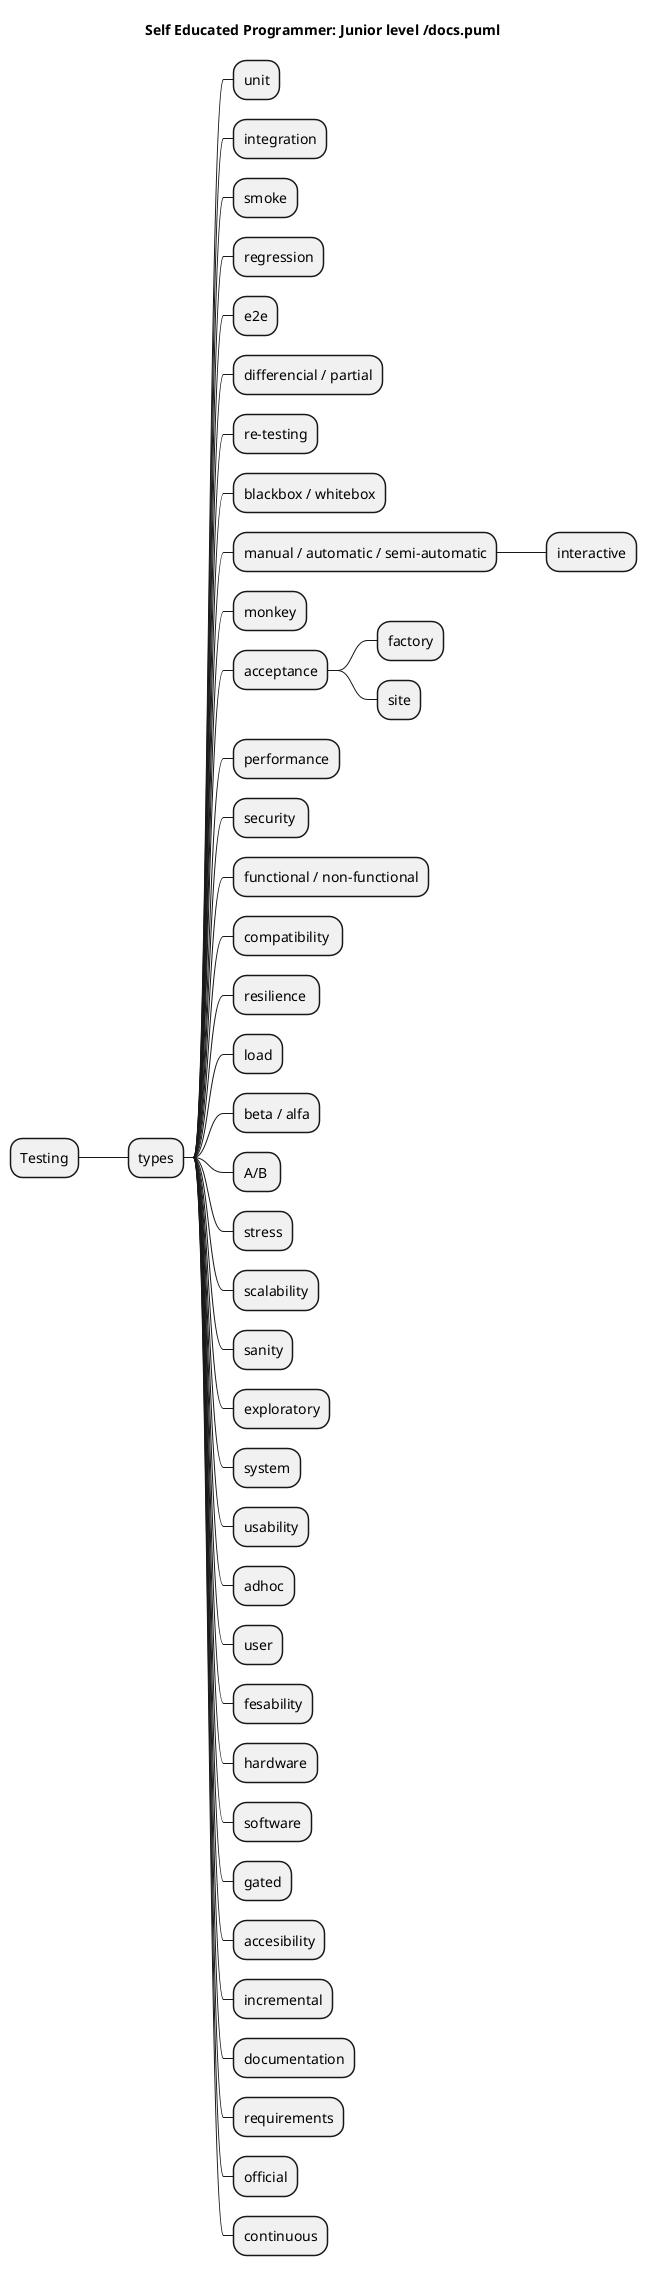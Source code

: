 @startmindmap
title Self Educated Programmer: Junior level /docs.puml

* Testing
** types
*** unit
*** integration
*** smoke
*** regression
*** e2e
*** differencial / partial
*** re-testing
*** blackbox / whitebox
*** manual / automatic / semi-automatic
**** interactive
*** monkey
*** acceptance
**** factory
**** site
*** performance
*** security 
*** functional / non-functional
*** compatibility 
*** resilience 
*** load
*** beta / alfa
*** A/B 
*** stress
*** scalability
*** sanity
*** exploratory
*** system
*** usability
*** adhoc
*** user
*** fesability
*** hardware
*** software
*** gated
*** accesibility
*** incremental
*** documentation
*** requirements
*** official
*** continuous




@endmindmap
